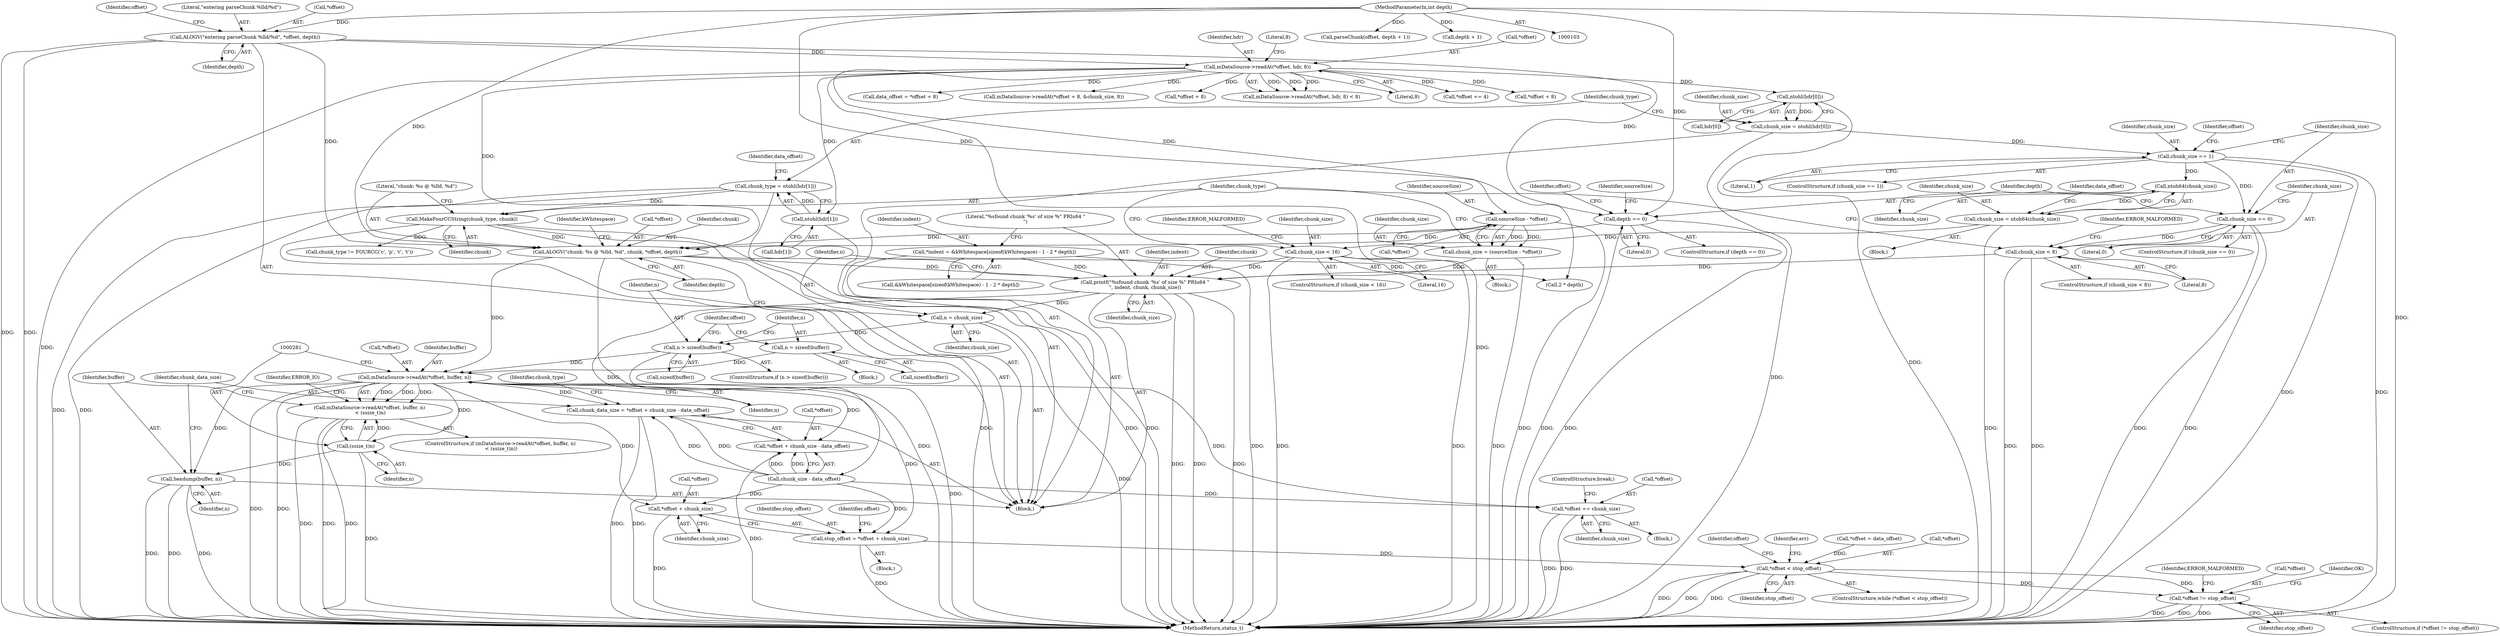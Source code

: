 digraph "0_Android_6fe85f7e15203e48df2cc3e8e1c4bc6ad49dc968@API" {
"1000275" [label="(Call,mDataSource->readAt(*offset, buffer, n))"];
"1000229" [label="(Call,ALOGV(\"chunk: %s @ %lld, %d\", chunk, *offset, depth))"];
"1000226" [label="(Call,MakeFourCCString(chunk_type, chunk))"];
"1000132" [label="(Call,chunk_type = ntohl(hdr[1]))"];
"1000134" [label="(Call,ntohl(hdr[1]))"];
"1000115" [label="(Call,mDataSource->readAt(*offset, hdr, 8))"];
"1000107" [label="(Call,ALOGV(\"entering parseChunk %lld/%d\", *offset, depth))"];
"1000105" [label="(MethodParameterIn,int depth)"];
"1000199" [label="(Call,sourceSize - *offset)"];
"1000185" [label="(Call,depth == 0)"];
"1000264" [label="(Call,n > sizeof(buffer))"];
"1000260" [label="(Call,n = chunk_size)"];
"1000253" [label="(Call,printf(\"%sfound chunk '%s' of size %\" PRIu64 \"\n\", indent, chunk, chunk_size))"];
"1000240" [label="(Call,*indent = &kWhitespace[sizeof(kWhitespace) - 1 - 2 * depth])"];
"1000172" [label="(Call,chunk_size < 16)"];
"1000164" [label="(Call,chunk_size = ntoh64(chunk_size))"];
"1000166" [label="(Call,ntoh64(chunk_size))"];
"1000146" [label="(Call,chunk_size == 1)"];
"1000125" [label="(Call,chunk_size = ntohl(hdr[0]))"];
"1000127" [label="(Call,ntohl(hdr[0]))"];
"1000219" [label="(Call,chunk_size < 8)"];
"1000180" [label="(Call,chunk_size == 0)"];
"1000197" [label="(Call,chunk_size = (sourceSize - *offset))"];
"1000269" [label="(Call,n = sizeof(buffer))"];
"1000274" [label="(Call,mDataSource->readAt(*offset, buffer, n)\n < (ssize_t)n)"];
"1000280" [label="(Call,(ssize_t)n)"];
"1000286" [label="(Call,hexdump(buffer, n))"];
"1000291" [label="(Call,chunk_data_size = *offset + chunk_size - data_offset)"];
"1000293" [label="(Call,*offset + chunk_size - data_offset)"];
"1000324" [label="(Call,stop_offset = *offset + chunk_size)"];
"1000335" [label="(Call,*offset < stop_offset)"];
"1000356" [label="(Call,*offset != stop_offset)"];
"1000326" [label="(Call,*offset + chunk_size)"];
"1002924" [label="(Call,*offset += chunk_size)"];
"1000230" [label="(Literal,\"chunk: %s @ %lld, %d\")"];
"1000167" [label="(Identifier,chunk_size)"];
"1000115" [label="(Call,mDataSource->readAt(*offset, hdr, 8))"];
"1002924" [label="(Call,*offset += chunk_size)"];
"1000265" [label="(Identifier,n)"];
"1000280" [label="(Call,(ssize_t)n)"];
"1000266" [label="(Call,sizeof(buffer))"];
"1000273" [label="(ControlStructure,if (mDataSource->readAt(*offset, buffer, n)\n < (ssize_t)n))"];
"1000329" [label="(Identifier,chunk_size)"];
"1002923" [label="(Block,)"];
"1000276" [label="(Call,*offset)"];
"1000326" [label="(Call,*offset + chunk_size)"];
"1000294" [label="(Call,*offset)"];
"1002928" [label="(ControlStructure,break;)"];
"1000139" [label="(Call,data_offset = *offset + 8)"];
"1000253" [label="(Call,printf(\"%sfound chunk '%s' of size %\" PRIu64 \"\n\", indent, chunk, chunk_size))"];
"1000149" [label="(Block,)"];
"1000357" [label="(Call,*offset)"];
"1000152" [label="(Call,mDataSource->readAt(*offset + 8, &chunk_size, 8))"];
"1000260" [label="(Call,n = chunk_size)"];
"1000133" [label="(Identifier,chunk_type)"];
"1000269" [label="(Call,n = sizeof(buffer))"];
"1000197" [label="(Call,chunk_size = (sourceSize - *offset))"];
"1000358" [label="(Identifier,offset)"];
"1000105" [label="(MethodParameterIn,int depth)"];
"1000180" [label="(Call,chunk_size == 0)"];
"1000275" [label="(Call,mDataSource->readAt(*offset, buffer, n))"];
"1000111" [label="(Identifier,depth)"];
"1000291" [label="(Call,chunk_data_size = *offset + chunk_size - data_offset)"];
"1000148" [label="(Literal,1)"];
"1000165" [label="(Identifier,chunk_size)"];
"1000106" [label="(Block,)"];
"1000356" [label="(Call,*offset != stop_offset)"];
"1000171" [label="(ControlStructure,if (chunk_size < 16))"];
"1000172" [label="(Call,chunk_size < 16)"];
"1000201" [label="(Call,*offset)"];
"1000141" [label="(Call,*offset + 8)"];
"1000118" [label="(Identifier,hdr)"];
"1000125" [label="(Call,chunk_size = ntohl(hdr[0]))"];
"1000145" [label="(ControlStructure,if (chunk_size == 1))"];
"1000271" [label="(Call,sizeof(buffer))"];
"1000114" [label="(Call,mDataSource->readAt(*offset, hdr, 8) < 8)"];
"1000155" [label="(Identifier,offset)"];
"1000229" [label="(Call,ALOGV(\"chunk: %s @ %lld, %d\", chunk, *offset, depth))"];
"1000302" [label="(Identifier,chunk_type)"];
"1000120" [label="(Literal,8)"];
"1000186" [label="(Identifier,depth)"];
"1000117" [label="(Identifier,offset)"];
"1000132" [label="(Call,chunk_type = ntohl(hdr[1]))"];
"1000213" [label="(Identifier,offset)"];
"1000196" [label="(Block,)"];
"1000338" [label="(Identifier,stop_offset)"];
"1000187" [label="(Literal,0)"];
"1000279" [label="(Identifier,n)"];
"1000274" [label="(Call,mDataSource->readAt(*offset, buffer, n)\n < (ssize_t)n)"];
"1000261" [label="(Identifier,n)"];
"1000228" [label="(Identifier,chunk)"];
"1000287" [label="(Identifier,buffer)"];
"1002927" [label="(Identifier,chunk_size)"];
"1000226" [label="(Call,MakeFourCCString(chunk_type, chunk))"];
"1000342" [label="(Identifier,err)"];
"1000164" [label="(Call,chunk_size = ntoh64(chunk_size))"];
"1000296" [label="(Call,chunk_size - data_offset)"];
"1000270" [label="(Identifier,n)"];
"1000181" [label="(Identifier,chunk_size)"];
"1000199" [label="(Call,sourceSize - *offset)"];
"1000242" [label="(Call,&kWhitespace[sizeof(kWhitespace) - 1 - 2 * depth])"];
"1000355" [label="(ControlStructure,if (*offset != stop_offset))"];
"1000147" [label="(Identifier,chunk_size)"];
"1002925" [label="(Call,*offset)"];
"1000177" [label="(Identifier,ERROR_MALFORMED)"];
"1000241" [label="(Identifier,indent)"];
"1000334" [label="(ControlStructure,while (*offset < stop_offset))"];
"1000237" [label="(Identifier,kWhitespace)"];
"1000343" [label="(Call,parseChunk(offset, depth + 1))"];
"1000194" [label="(Identifier,sourceSize)"];
"1000126" [label="(Identifier,chunk_size)"];
"1000134" [label="(Call,ntohl(hdr[1]))"];
"1000119" [label="(Literal,8)"];
"1000218" [label="(ControlStructure,if (chunk_size < 8))"];
"1000324" [label="(Call,stop_offset = *offset + chunk_size)"];
"1000234" [label="(Identifier,depth)"];
"1000277" [label="(Identifier,offset)"];
"1002931" [label="(MethodReturn,status_t)"];
"1000200" [label="(Identifier,sourceSize)"];
"1000211" [label="(Call,*offset += 4)"];
"1000345" [label="(Call,depth + 1)"];
"1000288" [label="(Identifier,n)"];
"1000185" [label="(Call,depth == 0)"];
"1000254" [label="(Literal,\"%sfound chunk '%s' of size %\" PRIu64 \"\n\")"];
"1000322" [label="(Block,)"];
"1000335" [label="(Call,*offset < stop_offset)"];
"1000240" [label="(Call,*indent = &kWhitespace[sizeof(kWhitespace) - 1 - 2 * depth])"];
"1000268" [label="(Block,)"];
"1000278" [label="(Identifier,buffer)"];
"1000232" [label="(Call,*offset)"];
"1000327" [label="(Call,*offset)"];
"1000325" [label="(Identifier,stop_offset)"];
"1000257" [label="(Identifier,chunk_size)"];
"1000116" [label="(Call,*offset)"];
"1000255" [label="(Identifier,indent)"];
"1000169" [label="(Identifier,data_offset)"];
"1000146" [label="(Call,chunk_size == 1)"];
"1000198" [label="(Identifier,chunk_size)"];
"1000173" [label="(Identifier,chunk_size)"];
"1000231" [label="(Identifier,chunk)"];
"1000301" [label="(Call,chunk_type != FOURCC('c', 'p', 'r', 't'))"];
"1000293" [label="(Call,*offset + chunk_size - data_offset)"];
"1000140" [label="(Identifier,data_offset)"];
"1000153" [label="(Call,*offset + 8)"];
"1000263" [label="(ControlStructure,if (n > sizeof(buffer)))"];
"1000332" [label="(Identifier,offset)"];
"1000224" [label="(Identifier,ERROR_MALFORMED)"];
"1000221" [label="(Literal,8)"];
"1000262" [label="(Identifier,chunk_size)"];
"1000127" [label="(Call,ntohl(hdr[0]))"];
"1000220" [label="(Identifier,chunk_size)"];
"1000285" [label="(Identifier,ERROR_IO)"];
"1000108" [label="(Literal,\"entering parseChunk %lld/%d\")"];
"1000330" [label="(Call,*offset = data_offset)"];
"1000256" [label="(Identifier,chunk)"];
"1000282" [label="(Identifier,n)"];
"1000182" [label="(Literal,0)"];
"1000336" [label="(Call,*offset)"];
"1000135" [label="(Call,hdr[1])"];
"1000286" [label="(Call,hexdump(buffer, n))"];
"1000166" [label="(Call,ntoh64(chunk_size))"];
"1000179" [label="(ControlStructure,if (chunk_size == 0))"];
"1000174" [label="(Literal,16)"];
"1000264" [label="(Call,n > sizeof(buffer))"];
"1000107" [label="(Call,ALOGV(\"entering parseChunk %lld/%d\", *offset, depth))"];
"1000184" [label="(ControlStructure,if (depth == 0))"];
"1000227" [label="(Identifier,chunk_type)"];
"1000219" [label="(Call,chunk_size < 8)"];
"1000292" [label="(Identifier,chunk_data_size)"];
"1000364" [label="(Identifier,OK)"];
"1000109" [label="(Call,*offset)"];
"1000359" [label="(Identifier,stop_offset)"];
"1000362" [label="(Identifier,ERROR_MALFORMED)"];
"1000250" [label="(Call,2 * depth)"];
"1000128" [label="(Call,hdr[0])"];
"1000275" -> "1000274"  [label="AST: "];
"1000275" -> "1000279"  [label="CFG: "];
"1000276" -> "1000275"  [label="AST: "];
"1000278" -> "1000275"  [label="AST: "];
"1000279" -> "1000275"  [label="AST: "];
"1000281" -> "1000275"  [label="CFG: "];
"1000275" -> "1002931"  [label="DDG: "];
"1000275" -> "1002931"  [label="DDG: "];
"1000275" -> "1000274"  [label="DDG: "];
"1000275" -> "1000274"  [label="DDG: "];
"1000275" -> "1000274"  [label="DDG: "];
"1000229" -> "1000275"  [label="DDG: "];
"1000264" -> "1000275"  [label="DDG: "];
"1000269" -> "1000275"  [label="DDG: "];
"1000275" -> "1000280"  [label="DDG: "];
"1000275" -> "1000286"  [label="DDG: "];
"1000275" -> "1000291"  [label="DDG: "];
"1000275" -> "1000293"  [label="DDG: "];
"1000275" -> "1000324"  [label="DDG: "];
"1000275" -> "1000326"  [label="DDG: "];
"1000275" -> "1002924"  [label="DDG: "];
"1000229" -> "1000106"  [label="AST: "];
"1000229" -> "1000234"  [label="CFG: "];
"1000230" -> "1000229"  [label="AST: "];
"1000231" -> "1000229"  [label="AST: "];
"1000232" -> "1000229"  [label="AST: "];
"1000234" -> "1000229"  [label="AST: "];
"1000237" -> "1000229"  [label="CFG: "];
"1000229" -> "1002931"  [label="DDG: "];
"1000226" -> "1000229"  [label="DDG: "];
"1000199" -> "1000229"  [label="DDG: "];
"1000115" -> "1000229"  [label="DDG: "];
"1000185" -> "1000229"  [label="DDG: "];
"1000107" -> "1000229"  [label="DDG: "];
"1000105" -> "1000229"  [label="DDG: "];
"1000229" -> "1000250"  [label="DDG: "];
"1000229" -> "1000253"  [label="DDG: "];
"1000226" -> "1000106"  [label="AST: "];
"1000226" -> "1000228"  [label="CFG: "];
"1000227" -> "1000226"  [label="AST: "];
"1000228" -> "1000226"  [label="AST: "];
"1000230" -> "1000226"  [label="CFG: "];
"1000226" -> "1002931"  [label="DDG: "];
"1000226" -> "1002931"  [label="DDG: "];
"1000132" -> "1000226"  [label="DDG: "];
"1000226" -> "1000301"  [label="DDG: "];
"1000132" -> "1000106"  [label="AST: "];
"1000132" -> "1000134"  [label="CFG: "];
"1000133" -> "1000132"  [label="AST: "];
"1000134" -> "1000132"  [label="AST: "];
"1000140" -> "1000132"  [label="CFG: "];
"1000132" -> "1002931"  [label="DDG: "];
"1000132" -> "1002931"  [label="DDG: "];
"1000134" -> "1000132"  [label="DDG: "];
"1000134" -> "1000135"  [label="CFG: "];
"1000135" -> "1000134"  [label="AST: "];
"1000134" -> "1002931"  [label="DDG: "];
"1000115" -> "1000134"  [label="DDG: "];
"1000115" -> "1000114"  [label="AST: "];
"1000115" -> "1000119"  [label="CFG: "];
"1000116" -> "1000115"  [label="AST: "];
"1000118" -> "1000115"  [label="AST: "];
"1000119" -> "1000115"  [label="AST: "];
"1000120" -> "1000115"  [label="CFG: "];
"1000115" -> "1002931"  [label="DDG: "];
"1000115" -> "1002931"  [label="DDG: "];
"1000115" -> "1000114"  [label="DDG: "];
"1000115" -> "1000114"  [label="DDG: "];
"1000115" -> "1000114"  [label="DDG: "];
"1000107" -> "1000115"  [label="DDG: "];
"1000115" -> "1000127"  [label="DDG: "];
"1000115" -> "1000139"  [label="DDG: "];
"1000115" -> "1000141"  [label="DDG: "];
"1000115" -> "1000152"  [label="DDG: "];
"1000115" -> "1000153"  [label="DDG: "];
"1000115" -> "1000199"  [label="DDG: "];
"1000115" -> "1000211"  [label="DDG: "];
"1000107" -> "1000106"  [label="AST: "];
"1000107" -> "1000111"  [label="CFG: "];
"1000108" -> "1000107"  [label="AST: "];
"1000109" -> "1000107"  [label="AST: "];
"1000111" -> "1000107"  [label="AST: "];
"1000117" -> "1000107"  [label="CFG: "];
"1000107" -> "1002931"  [label="DDG: "];
"1000107" -> "1002931"  [label="DDG: "];
"1000105" -> "1000107"  [label="DDG: "];
"1000107" -> "1000185"  [label="DDG: "];
"1000105" -> "1000103"  [label="AST: "];
"1000105" -> "1002931"  [label="DDG: "];
"1000105" -> "1000185"  [label="DDG: "];
"1000105" -> "1000250"  [label="DDG: "];
"1000105" -> "1000343"  [label="DDG: "];
"1000105" -> "1000345"  [label="DDG: "];
"1000199" -> "1000197"  [label="AST: "];
"1000199" -> "1000201"  [label="CFG: "];
"1000200" -> "1000199"  [label="AST: "];
"1000201" -> "1000199"  [label="AST: "];
"1000197" -> "1000199"  [label="CFG: "];
"1000199" -> "1002931"  [label="DDG: "];
"1000199" -> "1000197"  [label="DDG: "];
"1000199" -> "1000197"  [label="DDG: "];
"1000185" -> "1000184"  [label="AST: "];
"1000185" -> "1000187"  [label="CFG: "];
"1000186" -> "1000185"  [label="AST: "];
"1000187" -> "1000185"  [label="AST: "];
"1000194" -> "1000185"  [label="CFG: "];
"1000213" -> "1000185"  [label="CFG: "];
"1000185" -> "1002931"  [label="DDG: "];
"1000185" -> "1002931"  [label="DDG: "];
"1000264" -> "1000263"  [label="AST: "];
"1000264" -> "1000266"  [label="CFG: "];
"1000265" -> "1000264"  [label="AST: "];
"1000266" -> "1000264"  [label="AST: "];
"1000270" -> "1000264"  [label="CFG: "];
"1000277" -> "1000264"  [label="CFG: "];
"1000264" -> "1002931"  [label="DDG: "];
"1000260" -> "1000264"  [label="DDG: "];
"1000260" -> "1000106"  [label="AST: "];
"1000260" -> "1000262"  [label="CFG: "];
"1000261" -> "1000260"  [label="AST: "];
"1000262" -> "1000260"  [label="AST: "];
"1000265" -> "1000260"  [label="CFG: "];
"1000260" -> "1002931"  [label="DDG: "];
"1000253" -> "1000260"  [label="DDG: "];
"1000253" -> "1000106"  [label="AST: "];
"1000253" -> "1000257"  [label="CFG: "];
"1000254" -> "1000253"  [label="AST: "];
"1000255" -> "1000253"  [label="AST: "];
"1000256" -> "1000253"  [label="AST: "];
"1000257" -> "1000253"  [label="AST: "];
"1000261" -> "1000253"  [label="CFG: "];
"1000253" -> "1002931"  [label="DDG: "];
"1000253" -> "1002931"  [label="DDG: "];
"1000253" -> "1002931"  [label="DDG: "];
"1000240" -> "1000253"  [label="DDG: "];
"1000172" -> "1000253"  [label="DDG: "];
"1000219" -> "1000253"  [label="DDG: "];
"1000197" -> "1000253"  [label="DDG: "];
"1000253" -> "1000296"  [label="DDG: "];
"1000240" -> "1000106"  [label="AST: "];
"1000240" -> "1000242"  [label="CFG: "];
"1000241" -> "1000240"  [label="AST: "];
"1000242" -> "1000240"  [label="AST: "];
"1000254" -> "1000240"  [label="CFG: "];
"1000240" -> "1002931"  [label="DDG: "];
"1000172" -> "1000171"  [label="AST: "];
"1000172" -> "1000174"  [label="CFG: "];
"1000173" -> "1000172"  [label="AST: "];
"1000174" -> "1000172"  [label="AST: "];
"1000177" -> "1000172"  [label="CFG: "];
"1000227" -> "1000172"  [label="CFG: "];
"1000172" -> "1002931"  [label="DDG: "];
"1000172" -> "1002931"  [label="DDG: "];
"1000164" -> "1000172"  [label="DDG: "];
"1000164" -> "1000149"  [label="AST: "];
"1000164" -> "1000166"  [label="CFG: "];
"1000165" -> "1000164"  [label="AST: "];
"1000166" -> "1000164"  [label="AST: "];
"1000169" -> "1000164"  [label="CFG: "];
"1000164" -> "1002931"  [label="DDG: "];
"1000166" -> "1000164"  [label="DDG: "];
"1000166" -> "1000167"  [label="CFG: "];
"1000167" -> "1000166"  [label="AST: "];
"1000146" -> "1000166"  [label="DDG: "];
"1000146" -> "1000145"  [label="AST: "];
"1000146" -> "1000148"  [label="CFG: "];
"1000147" -> "1000146"  [label="AST: "];
"1000148" -> "1000146"  [label="AST: "];
"1000155" -> "1000146"  [label="CFG: "];
"1000181" -> "1000146"  [label="CFG: "];
"1000146" -> "1002931"  [label="DDG: "];
"1000146" -> "1002931"  [label="DDG: "];
"1000125" -> "1000146"  [label="DDG: "];
"1000146" -> "1000180"  [label="DDG: "];
"1000125" -> "1000106"  [label="AST: "];
"1000125" -> "1000127"  [label="CFG: "];
"1000126" -> "1000125"  [label="AST: "];
"1000127" -> "1000125"  [label="AST: "];
"1000133" -> "1000125"  [label="CFG: "];
"1000125" -> "1002931"  [label="DDG: "];
"1000127" -> "1000125"  [label="DDG: "];
"1000127" -> "1000128"  [label="CFG: "];
"1000128" -> "1000127"  [label="AST: "];
"1000127" -> "1002931"  [label="DDG: "];
"1000219" -> "1000218"  [label="AST: "];
"1000219" -> "1000221"  [label="CFG: "];
"1000220" -> "1000219"  [label="AST: "];
"1000221" -> "1000219"  [label="AST: "];
"1000224" -> "1000219"  [label="CFG: "];
"1000227" -> "1000219"  [label="CFG: "];
"1000219" -> "1002931"  [label="DDG: "];
"1000219" -> "1002931"  [label="DDG: "];
"1000180" -> "1000219"  [label="DDG: "];
"1000180" -> "1000179"  [label="AST: "];
"1000180" -> "1000182"  [label="CFG: "];
"1000181" -> "1000180"  [label="AST: "];
"1000182" -> "1000180"  [label="AST: "];
"1000186" -> "1000180"  [label="CFG: "];
"1000220" -> "1000180"  [label="CFG: "];
"1000180" -> "1002931"  [label="DDG: "];
"1000180" -> "1002931"  [label="DDG: "];
"1000197" -> "1000196"  [label="AST: "];
"1000198" -> "1000197"  [label="AST: "];
"1000227" -> "1000197"  [label="CFG: "];
"1000197" -> "1002931"  [label="DDG: "];
"1000269" -> "1000268"  [label="AST: "];
"1000269" -> "1000271"  [label="CFG: "];
"1000270" -> "1000269"  [label="AST: "];
"1000271" -> "1000269"  [label="AST: "];
"1000277" -> "1000269"  [label="CFG: "];
"1000274" -> "1000273"  [label="AST: "];
"1000274" -> "1000280"  [label="CFG: "];
"1000280" -> "1000274"  [label="AST: "];
"1000285" -> "1000274"  [label="CFG: "];
"1000287" -> "1000274"  [label="CFG: "];
"1000274" -> "1002931"  [label="DDG: "];
"1000274" -> "1002931"  [label="DDG: "];
"1000274" -> "1002931"  [label="DDG: "];
"1000280" -> "1000274"  [label="DDG: "];
"1000280" -> "1000282"  [label="CFG: "];
"1000281" -> "1000280"  [label="AST: "];
"1000282" -> "1000280"  [label="AST: "];
"1000280" -> "1002931"  [label="DDG: "];
"1000280" -> "1000286"  [label="DDG: "];
"1000286" -> "1000106"  [label="AST: "];
"1000286" -> "1000288"  [label="CFG: "];
"1000287" -> "1000286"  [label="AST: "];
"1000288" -> "1000286"  [label="AST: "];
"1000292" -> "1000286"  [label="CFG: "];
"1000286" -> "1002931"  [label="DDG: "];
"1000286" -> "1002931"  [label="DDG: "];
"1000286" -> "1002931"  [label="DDG: "];
"1000291" -> "1000106"  [label="AST: "];
"1000291" -> "1000293"  [label="CFG: "];
"1000292" -> "1000291"  [label="AST: "];
"1000293" -> "1000291"  [label="AST: "];
"1000302" -> "1000291"  [label="CFG: "];
"1000291" -> "1002931"  [label="DDG: "];
"1000291" -> "1002931"  [label="DDG: "];
"1000296" -> "1000291"  [label="DDG: "];
"1000296" -> "1000291"  [label="DDG: "];
"1000293" -> "1000296"  [label="CFG: "];
"1000294" -> "1000293"  [label="AST: "];
"1000296" -> "1000293"  [label="AST: "];
"1000293" -> "1002931"  [label="DDG: "];
"1000296" -> "1000293"  [label="DDG: "];
"1000296" -> "1000293"  [label="DDG: "];
"1000324" -> "1000322"  [label="AST: "];
"1000324" -> "1000326"  [label="CFG: "];
"1000325" -> "1000324"  [label="AST: "];
"1000326" -> "1000324"  [label="AST: "];
"1000332" -> "1000324"  [label="CFG: "];
"1000324" -> "1002931"  [label="DDG: "];
"1000296" -> "1000324"  [label="DDG: "];
"1000324" -> "1000335"  [label="DDG: "];
"1000335" -> "1000334"  [label="AST: "];
"1000335" -> "1000338"  [label="CFG: "];
"1000336" -> "1000335"  [label="AST: "];
"1000338" -> "1000335"  [label="AST: "];
"1000342" -> "1000335"  [label="CFG: "];
"1000358" -> "1000335"  [label="CFG: "];
"1000335" -> "1002931"  [label="DDG: "];
"1000335" -> "1002931"  [label="DDG: "];
"1000335" -> "1002931"  [label="DDG: "];
"1000330" -> "1000335"  [label="DDG: "];
"1000335" -> "1000356"  [label="DDG: "];
"1000335" -> "1000356"  [label="DDG: "];
"1000356" -> "1000355"  [label="AST: "];
"1000356" -> "1000359"  [label="CFG: "];
"1000357" -> "1000356"  [label="AST: "];
"1000359" -> "1000356"  [label="AST: "];
"1000362" -> "1000356"  [label="CFG: "];
"1000364" -> "1000356"  [label="CFG: "];
"1000356" -> "1002931"  [label="DDG: "];
"1000356" -> "1002931"  [label="DDG: "];
"1000356" -> "1002931"  [label="DDG: "];
"1000326" -> "1000329"  [label="CFG: "];
"1000327" -> "1000326"  [label="AST: "];
"1000329" -> "1000326"  [label="AST: "];
"1000326" -> "1002931"  [label="DDG: "];
"1000296" -> "1000326"  [label="DDG: "];
"1002924" -> "1002923"  [label="AST: "];
"1002924" -> "1002927"  [label="CFG: "];
"1002925" -> "1002924"  [label="AST: "];
"1002927" -> "1002924"  [label="AST: "];
"1002928" -> "1002924"  [label="CFG: "];
"1002924" -> "1002931"  [label="DDG: "];
"1002924" -> "1002931"  [label="DDG: "];
"1000296" -> "1002924"  [label="DDG: "];
}

